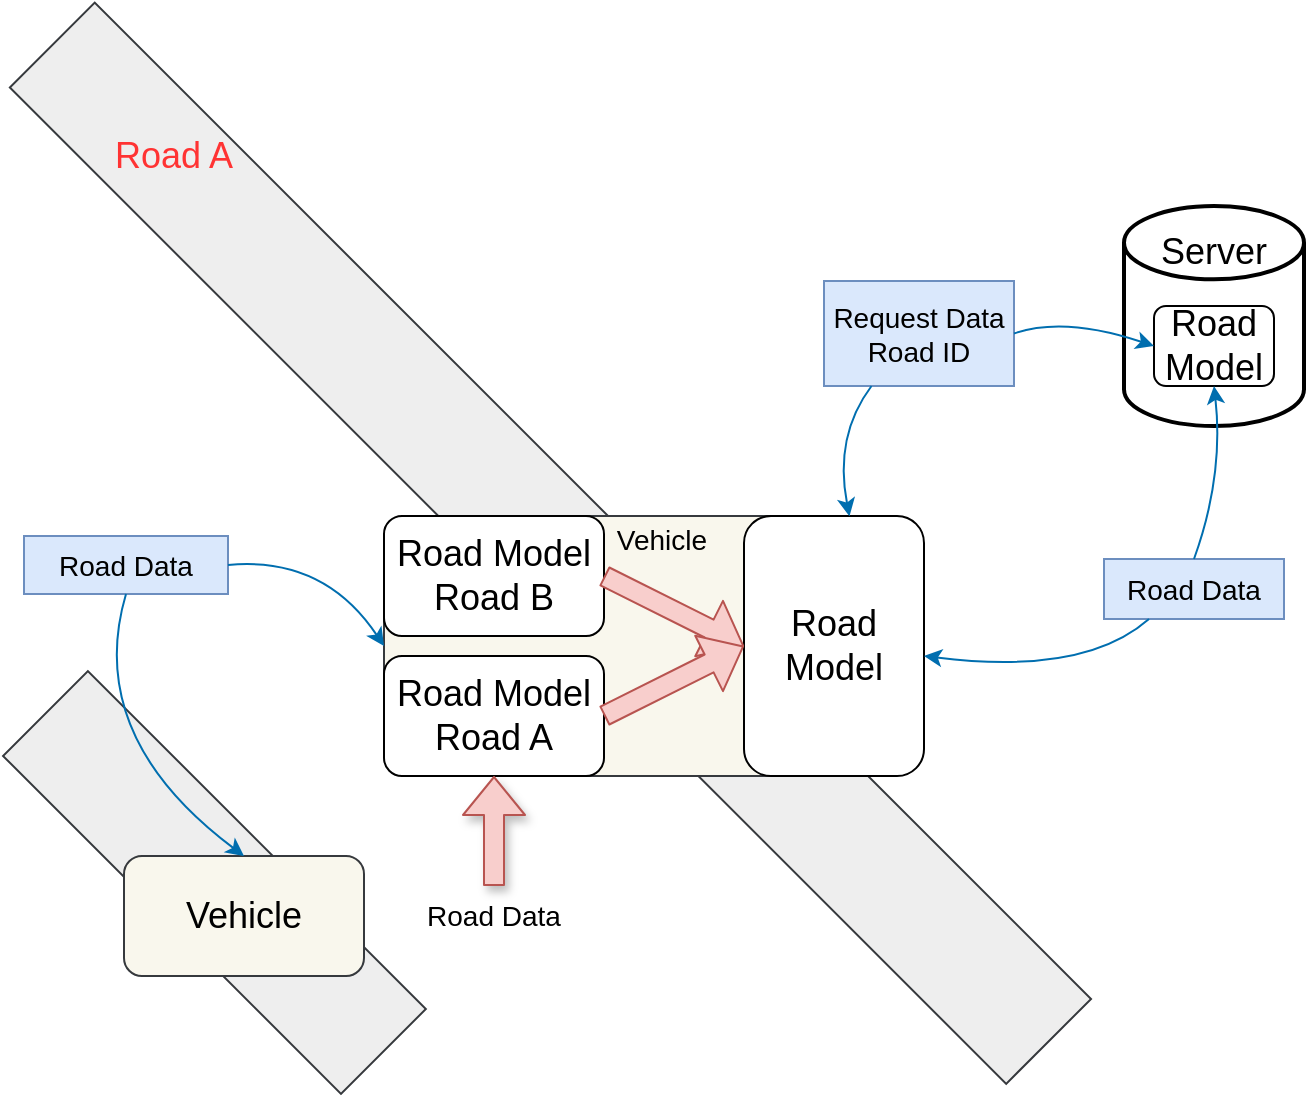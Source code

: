 <mxfile version="13.1.2" type="github">
  <diagram id="zCXek7IPLweYMr_kT1lf" name="Page-1">
    <mxGraphModel dx="1038" dy="1668" grid="1" gridSize="10" guides="1" tooltips="1" connect="1" arrows="1" fold="1" page="1" pageScale="1" pageWidth="827" pageHeight="1169" math="0" shadow="0">
      <root>
        <mxCell id="0" />
        <mxCell id="1" parent="0" />
        <mxCell id="roHGjZXNY0JQOnyFlCfU-20" value="" style="rounded=0;whiteSpace=wrap;html=1;fillColor=#eeeeee;rotation=45;strokeColor=#36393d;" parent="1" vertex="1">
          <mxGeometry x="80.98" y="173.62" width="704.5" height="60" as="geometry" />
        </mxCell>
        <mxCell id="roHGjZXNY0JQOnyFlCfU-3" value="" style="rounded=1;whiteSpace=wrap;html=1;fillColor=#f9f7ed;strokeColor=#36393d;" parent="1" vertex="1">
          <mxGeometry x="350" y="190" width="270" height="130" as="geometry" />
        </mxCell>
        <mxCell id="roHGjZXNY0JQOnyFlCfU-21" value="" style="rounded=0;whiteSpace=wrap;html=1;fillColor=#eeeeee;rotation=45;strokeColor=#36393d;" parent="1" vertex="1">
          <mxGeometry x="145.74" y="343.22" width="238.96" height="60" as="geometry" />
        </mxCell>
        <mxCell id="roHGjZXNY0JQOnyFlCfU-1" value="&lt;font style=&quot;font-size: 14px&quot;&gt;Road Data&lt;/font&gt;" style="rounded=0;whiteSpace=wrap;html=1;fillColor=#dae8fc;strokeColor=#6c8ebf;" parent="1" vertex="1">
          <mxGeometry x="170" y="200" width="102" height="29" as="geometry" />
        </mxCell>
        <mxCell id="roHGjZXNY0JQOnyFlCfU-2" value="&lt;font style=&quot;font-size: 18px&quot;&gt;Vehicle&lt;/font&gt;" style="rounded=1;whiteSpace=wrap;html=1;fillColor=#f9f7ed;strokeColor=#36393d;" parent="1" vertex="1">
          <mxGeometry x="220" y="360" width="120" height="60" as="geometry" />
        </mxCell>
        <mxCell id="roHGjZXNY0JQOnyFlCfU-8" value="" style="strokeWidth=2;html=1;shape=mxgraph.flowchart.database;whiteSpace=wrap;fillColor=none;" parent="1" vertex="1">
          <mxGeometry x="720" y="35" width="90" height="110" as="geometry" />
        </mxCell>
        <mxCell id="roHGjZXNY0JQOnyFlCfU-9" value="&lt;font style=&quot;font-size: 18px&quot;&gt;Server&lt;/font&gt;" style="text;html=1;strokeColor=none;fillColor=none;align=center;verticalAlign=middle;whiteSpace=wrap;rounded=0;fontSize=16;" parent="1" vertex="1">
          <mxGeometry x="745" y="42.5" width="40" height="30" as="geometry" />
        </mxCell>
        <mxCell id="roHGjZXNY0JQOnyFlCfU-10" value="&lt;font style=&quot;font-size: 18px&quot;&gt;Road Model&lt;/font&gt;" style="rounded=1;whiteSpace=wrap;html=1;fillColor=none;" parent="1" vertex="1">
          <mxGeometry x="735" y="85" width="60" height="40" as="geometry" />
        </mxCell>
        <mxCell id="roHGjZXNY0JQOnyFlCfU-12" value="&lt;font style=&quot;font-size: 14px&quot;&gt;Request Data Road ID&lt;/font&gt;" style="rounded=0;whiteSpace=wrap;html=1;fillColor=#dae8fc;strokeColor=#6c8ebf;" parent="1" vertex="1">
          <mxGeometry x="570" y="72.5" width="95" height="52.5" as="geometry" />
        </mxCell>
        <mxCell id="roHGjZXNY0JQOnyFlCfU-15" value="&lt;span style=&quot;font-size: 14px&quot;&gt;Road Data&lt;/span&gt;" style="rounded=0;whiteSpace=wrap;html=1;fillColor=#dae8fc;strokeColor=#6c8ebf;" parent="1" vertex="1">
          <mxGeometry x="710" y="211.5" width="90" height="30" as="geometry" />
        </mxCell>
        <mxCell id="roHGjZXNY0JQOnyFlCfU-4" value="&lt;font style=&quot;font-size: 18px&quot;&gt;Road Model Road A&lt;/font&gt;" style="rounded=1;whiteSpace=wrap;html=1;" parent="1" vertex="1">
          <mxGeometry x="350" y="260" width="110" height="60" as="geometry" />
        </mxCell>
        <mxCell id="roHGjZXNY0JQOnyFlCfU-5" value="&lt;font style=&quot;font-size: 18px&quot;&gt;Road Model&lt;/font&gt;" style="rounded=1;whiteSpace=wrap;html=1;" parent="1" vertex="1">
          <mxGeometry x="530" y="190" width="90" height="130" as="geometry" />
        </mxCell>
        <mxCell id="roHGjZXNY0JQOnyFlCfU-6" value="&lt;font style=&quot;font-size: 18px&quot;&gt;Road Model Road B&lt;/font&gt;" style="rounded=1;whiteSpace=wrap;html=1;" parent="1" vertex="1">
          <mxGeometry x="350" y="190" width="110" height="60" as="geometry" />
        </mxCell>
        <mxCell id="roHGjZXNY0JQOnyFlCfU-33" value="" style="endArrow=classic;html=1;shadow=1;entryX=0.5;entryY=1;entryDx=0;entryDy=0;shape=flexArrow;fillColor=#f8cecc;strokeColor=#b85450;exitX=0.5;exitY=0;exitDx=0;exitDy=0;" parent="1" source="roHGjZXNY0JQOnyFlCfU-50" target="roHGjZXNY0JQOnyFlCfU-4" edge="1">
          <mxGeometry width="50" height="50" relative="1" as="geometry">
            <mxPoint x="460" y="380" as="sourcePoint" />
            <mxPoint x="450" y="340" as="targetPoint" />
          </mxGeometry>
        </mxCell>
        <mxCell id="roHGjZXNY0JQOnyFlCfU-38" value="" style="curved=1;endArrow=classic;html=1;shadow=0;entryX=0;entryY=0.5;entryDx=0;entryDy=0;exitX=1;exitY=0.5;exitDx=0;exitDy=0;fillColor=#1ba1e2;strokeColor=#006EAF;" parent="1" source="roHGjZXNY0JQOnyFlCfU-1" target="roHGjZXNY0JQOnyFlCfU-3" edge="1">
          <mxGeometry width="50" height="50" relative="1" as="geometry">
            <mxPoint x="50" y="230" as="sourcePoint" />
            <mxPoint x="100" y="180" as="targetPoint" />
            <Array as="points">
              <mxPoint x="320" y="210" />
            </Array>
          </mxGeometry>
        </mxCell>
        <mxCell id="roHGjZXNY0JQOnyFlCfU-39" value="" style="curved=1;endArrow=classic;html=1;shadow=0;entryX=0.5;entryY=0;entryDx=0;entryDy=0;exitX=0.5;exitY=1;exitDx=0;exitDy=0;fillColor=#1ba1e2;strokeColor=#006EAF;" parent="1" source="roHGjZXNY0JQOnyFlCfU-1" target="roHGjZXNY0JQOnyFlCfU-2" edge="1">
          <mxGeometry width="50" height="50" relative="1" as="geometry">
            <mxPoint x="240" y="310" as="sourcePoint" />
            <mxPoint x="290" y="260" as="targetPoint" />
            <Array as="points">
              <mxPoint x="200" y="300" />
            </Array>
          </mxGeometry>
        </mxCell>
        <mxCell id="roHGjZXNY0JQOnyFlCfU-41" value="" style="curved=1;endArrow=classic;html=1;shadow=0;entryX=0;entryY=0.5;entryDx=0;entryDy=0;exitX=1;exitY=0.5;exitDx=0;exitDy=0;fillColor=#1ba1e2;strokeColor=#006EAF;" parent="1" source="roHGjZXNY0JQOnyFlCfU-12" target="roHGjZXNY0JQOnyFlCfU-10" edge="1">
          <mxGeometry width="50" height="50" relative="1" as="geometry">
            <mxPoint x="640" y="190" as="sourcePoint" />
            <mxPoint x="690" y="140" as="targetPoint" />
            <Array as="points">
              <mxPoint x="690" y="90" />
            </Array>
          </mxGeometry>
        </mxCell>
        <mxCell id="roHGjZXNY0JQOnyFlCfU-42" value="" style="curved=1;endArrow=classic;html=1;shadow=0;entryX=0.586;entryY=0.001;entryDx=0;entryDy=0;entryPerimeter=0;exitX=0.25;exitY=1;exitDx=0;exitDy=0;fillColor=#1ba1e2;strokeColor=#006EAF;" parent="1" source="roHGjZXNY0JQOnyFlCfU-12" target="roHGjZXNY0JQOnyFlCfU-5" edge="1">
          <mxGeometry width="50" height="50" relative="1" as="geometry">
            <mxPoint x="590" y="190" as="sourcePoint" />
            <mxPoint x="640" y="140" as="targetPoint" />
            <Array as="points">
              <mxPoint x="575" y="150" />
            </Array>
          </mxGeometry>
        </mxCell>
        <mxCell id="roHGjZXNY0JQOnyFlCfU-44" value="" style="curved=1;endArrow=classic;html=1;shadow=0;entryX=0.5;entryY=1;entryDx=0;entryDy=0;exitX=0.5;exitY=0;exitDx=0;exitDy=0;fillColor=#1ba1e2;strokeColor=#006EAF;" parent="1" source="roHGjZXNY0JQOnyFlCfU-15" target="roHGjZXNY0JQOnyFlCfU-10" edge="1">
          <mxGeometry width="50" height="50" relative="1" as="geometry">
            <mxPoint x="900" y="180" as="sourcePoint" />
            <mxPoint x="950" y="130" as="targetPoint" />
            <Array as="points">
              <mxPoint x="770" y="170" />
            </Array>
          </mxGeometry>
        </mxCell>
        <mxCell id="roHGjZXNY0JQOnyFlCfU-47" value="" style="endArrow=classic;html=1;shadow=0;entryX=0;entryY=0.5;entryDx=0;entryDy=0;exitX=1;exitY=0.5;exitDx=0;exitDy=0;shape=flexArrow;fillColor=#f8cecc;strokeColor=#b85450;" parent="1" source="roHGjZXNY0JQOnyFlCfU-6" target="roHGjZXNY0JQOnyFlCfU-5" edge="1">
          <mxGeometry width="50" height="50" relative="1" as="geometry">
            <mxPoint x="460" y="140" as="sourcePoint" />
            <mxPoint x="510" y="90" as="targetPoint" />
          </mxGeometry>
        </mxCell>
        <mxCell id="roHGjZXNY0JQOnyFlCfU-48" value="" style="endArrow=classic;html=1;shadow=0;exitX=1;exitY=0.5;exitDx=0;exitDy=0;entryX=0;entryY=0.5;entryDx=0;entryDy=0;shape=flexArrow;fillColor=#f8cecc;strokeColor=#b85450;" parent="1" source="roHGjZXNY0JQOnyFlCfU-4" target="roHGjZXNY0JQOnyFlCfU-5" edge="1">
          <mxGeometry width="50" height="50" relative="1" as="geometry">
            <mxPoint x="840" y="370" as="sourcePoint" />
            <mxPoint x="890" y="320" as="targetPoint" />
          </mxGeometry>
        </mxCell>
        <mxCell id="roHGjZXNY0JQOnyFlCfU-50" value="&lt;span style=&quot;font-size: 14px&quot;&gt;Road Data&lt;/span&gt;" style="text;html=1;strokeColor=none;fillColor=none;align=center;verticalAlign=middle;whiteSpace=wrap;rounded=0;" parent="1" vertex="1">
          <mxGeometry x="360" y="375" width="90" height="30" as="geometry" />
        </mxCell>
        <mxCell id="roHGjZXNY0JQOnyFlCfU-53" value="&lt;font style=&quot;font-size: 18px&quot;&gt;Road A&lt;/font&gt;" style="text;html=1;strokeColor=none;fillColor=none;align=center;verticalAlign=middle;whiteSpace=wrap;rounded=0;fontColor=#FF3333;" parent="1" vertex="1">
          <mxGeometry x="210" width="70" height="20" as="geometry" />
        </mxCell>
        <mxCell id="roHGjZXNY0JQOnyFlCfU-54" value="" style="curved=1;endArrow=classic;html=1;shadow=0;entryX=1;entryY=0.538;entryDx=0;entryDy=0;entryPerimeter=0;exitX=0.25;exitY=1;exitDx=0;exitDy=0;fillColor=#1ba1e2;strokeColor=#006EAF;" parent="1" edge="1" source="roHGjZXNY0JQOnyFlCfU-15">
          <mxGeometry width="50" height="50" relative="1" as="geometry">
            <mxPoint x="750" y="240" as="sourcePoint" />
            <mxPoint x="620" y="259.94" as="targetPoint" />
            <Array as="points">
              <mxPoint x="700" y="270" />
            </Array>
          </mxGeometry>
        </mxCell>
        <mxCell id="roHGjZXNY0JQOnyFlCfU-55" value="&lt;font color=&quot;#000000&quot; style=&quot;font-size: 14px&quot;&gt;Vehicle&lt;/font&gt;" style="text;html=1;strokeColor=none;fillColor=none;align=center;verticalAlign=middle;whiteSpace=wrap;rounded=0;fontColor=#FF3333;" parent="1" vertex="1">
          <mxGeometry x="468.62" y="191.5" width="40" height="20" as="geometry" />
        </mxCell>
      </root>
    </mxGraphModel>
  </diagram>
</mxfile>
